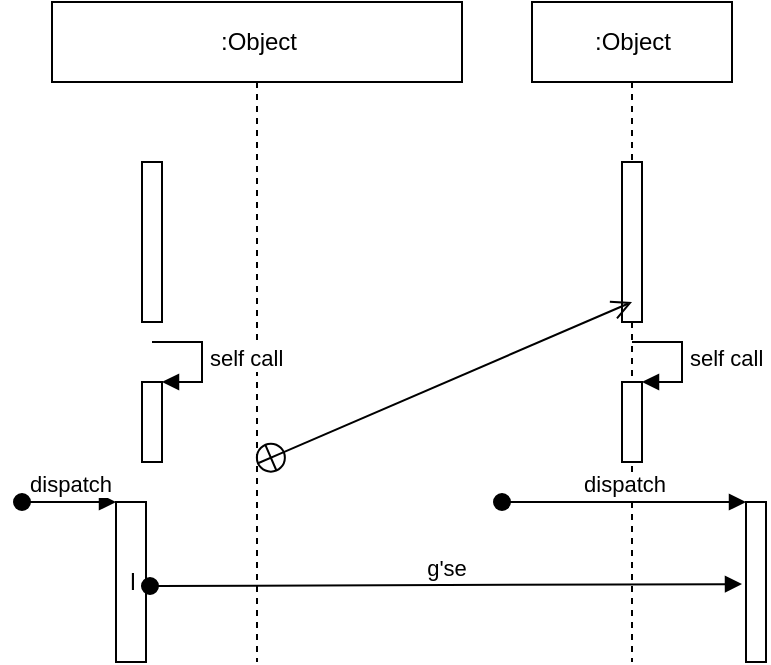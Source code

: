 <mxfile version="13.1.5" type="github">
  <diagram id="3mbiB0WYOFj8eaK2p7Ln" name="第 1 页">
    <mxGraphModel dx="1186" dy="737" grid="1" gridSize="10" guides="1" tooltips="1" connect="1" arrows="1" fold="1" page="1" pageScale="1" pageWidth="827" pageHeight="1169" math="0" shadow="0">
      <root>
        <mxCell id="0" />
        <mxCell id="1" parent="0" />
        <mxCell id="eXoMEuH70conPiNq3O13-5" value=":Object" style="html=1;points=[];perimeter=orthogonalPerimeter;shape=umlLifeline;participant=label;fontFamily=Helvetica;fontSize=12;fontColor=#000000;align=center;strokeColor=#000000;fillColor=#ffffff;recursiveResize=0;container=1;collapsible=0;" parent="1" vertex="1">
          <mxGeometry x="30" y="130" width="205" height="330" as="geometry" />
        </mxCell>
        <mxCell id="eXoMEuH70conPiNq3O13-7" value="" style="html=1;points=[];perimeter=orthogonalPerimeter;" parent="eXoMEuH70conPiNq3O13-5" vertex="1">
          <mxGeometry x="45" y="190" width="10" height="40" as="geometry" />
        </mxCell>
        <mxCell id="eXoMEuH70conPiNq3O13-8" value="self call" style="edgeStyle=orthogonalEdgeStyle;html=1;align=left;spacingLeft=2;endArrow=block;rounded=0;entryX=1;entryY=0;" parent="eXoMEuH70conPiNq3O13-5" target="eXoMEuH70conPiNq3O13-7" edge="1">
          <mxGeometry relative="1" as="geometry">
            <mxPoint x="50" y="170" as="sourcePoint" />
            <Array as="points">
              <mxPoint x="75" y="170" />
            </Array>
          </mxGeometry>
        </mxCell>
        <mxCell id="eXoMEuH70conPiNq3O13-9" value="" style="html=1;points=[];perimeter=orthogonalPerimeter;" parent="eXoMEuH70conPiNq3O13-5" vertex="1">
          <mxGeometry x="45" y="80" width="10" height="80" as="geometry" />
        </mxCell>
        <mxCell id="eXoMEuH70conPiNq3O13-10" value="l" style="html=1;points=[];perimeter=orthogonalPerimeter;" parent="eXoMEuH70conPiNq3O13-5" vertex="1">
          <mxGeometry x="32" y="250" width="15" height="80" as="geometry" />
        </mxCell>
        <mxCell id="eXoMEuH70conPiNq3O13-11" value="dispatch" style="html=1;verticalAlign=bottom;startArrow=oval;endArrow=block;startSize=8;" parent="eXoMEuH70conPiNq3O13-5" target="eXoMEuH70conPiNq3O13-10" edge="1">
          <mxGeometry relative="1" as="geometry">
            <mxPoint x="-15" y="250" as="sourcePoint" />
          </mxGeometry>
        </mxCell>
        <mxCell id="eXoMEuH70conPiNq3O13-12" value=":Object" style="html=1;points=[];perimeter=orthogonalPerimeter;shape=umlLifeline;participant=label;fontFamily=Helvetica;fontSize=12;fontColor=#000000;align=center;strokeColor=#000000;fillColor=#ffffff;recursiveResize=0;container=1;collapsible=0;" parent="1" vertex="1">
          <mxGeometry x="270" y="130" width="100" height="330" as="geometry" />
        </mxCell>
        <mxCell id="eXoMEuH70conPiNq3O13-13" value="" style="html=1;points=[];perimeter=orthogonalPerimeter;" parent="eXoMEuH70conPiNq3O13-12" vertex="1">
          <mxGeometry x="45" y="190" width="10" height="40" as="geometry" />
        </mxCell>
        <mxCell id="eXoMEuH70conPiNq3O13-14" value="self call" style="edgeStyle=orthogonalEdgeStyle;html=1;align=left;spacingLeft=2;endArrow=block;rounded=0;entryX=1;entryY=0;" parent="eXoMEuH70conPiNq3O13-12" target="eXoMEuH70conPiNq3O13-13" edge="1">
          <mxGeometry relative="1" as="geometry">
            <mxPoint x="50" y="170" as="sourcePoint" />
            <Array as="points">
              <mxPoint x="75" y="170" />
            </Array>
          </mxGeometry>
        </mxCell>
        <mxCell id="eXoMEuH70conPiNq3O13-15" value="" style="html=1;points=[];perimeter=orthogonalPerimeter;" parent="eXoMEuH70conPiNq3O13-12" vertex="1">
          <mxGeometry x="45" y="80" width="10" height="80" as="geometry" />
        </mxCell>
        <mxCell id="eXoMEuH70conPiNq3O13-17" value="dispatch" style="html=1;verticalAlign=bottom;startArrow=oval;endArrow=block;startSize=8;" parent="eXoMEuH70conPiNq3O13-12" target="eXoMEuH70conPiNq3O13-16" edge="1">
          <mxGeometry relative="1" as="geometry">
            <mxPoint x="-15" y="250" as="sourcePoint" />
          </mxGeometry>
        </mxCell>
        <mxCell id="eXoMEuH70conPiNq3O13-16" value="" style="html=1;points=[];perimeter=orthogonalPerimeter;" parent="eXoMEuH70conPiNq3O13-12" vertex="1">
          <mxGeometry x="107" y="250" width="10" height="80" as="geometry" />
        </mxCell>
        <mxCell id="eXoMEuH70conPiNq3O13-18" value="g&#39;se" style="html=1;verticalAlign=bottom;startArrow=oval;startFill=1;endArrow=block;startSize=8;exitX=1.133;exitY=0.525;exitDx=0;exitDy=0;exitPerimeter=0;entryX=-0.2;entryY=0.513;entryDx=0;entryDy=0;entryPerimeter=0;" parent="1" source="eXoMEuH70conPiNq3O13-10" target="eXoMEuH70conPiNq3O13-16" edge="1">
          <mxGeometry width="60" relative="1" as="geometry">
            <mxPoint x="100" y="420" as="sourcePoint" />
            <mxPoint x="360" y="420" as="targetPoint" />
          </mxGeometry>
        </mxCell>
        <mxCell id="eXoMEuH70conPiNq3O13-23" value="" style="endArrow=open;startArrow=circlePlus;endFill=0;startFill=0;endSize=8;html=1;exitX=0.498;exitY=0.7;exitDx=0;exitDy=0;exitPerimeter=0;entryX=0.5;entryY=0.875;entryDx=0;entryDy=0;entryPerimeter=0;" parent="1" source="eXoMEuH70conPiNq3O13-5" target="eXoMEuH70conPiNq3O13-15" edge="1">
          <mxGeometry width="160" relative="1" as="geometry">
            <mxPoint x="150" y="360" as="sourcePoint" />
            <mxPoint x="310" y="360" as="targetPoint" />
          </mxGeometry>
        </mxCell>
      </root>
    </mxGraphModel>
  </diagram>
</mxfile>
